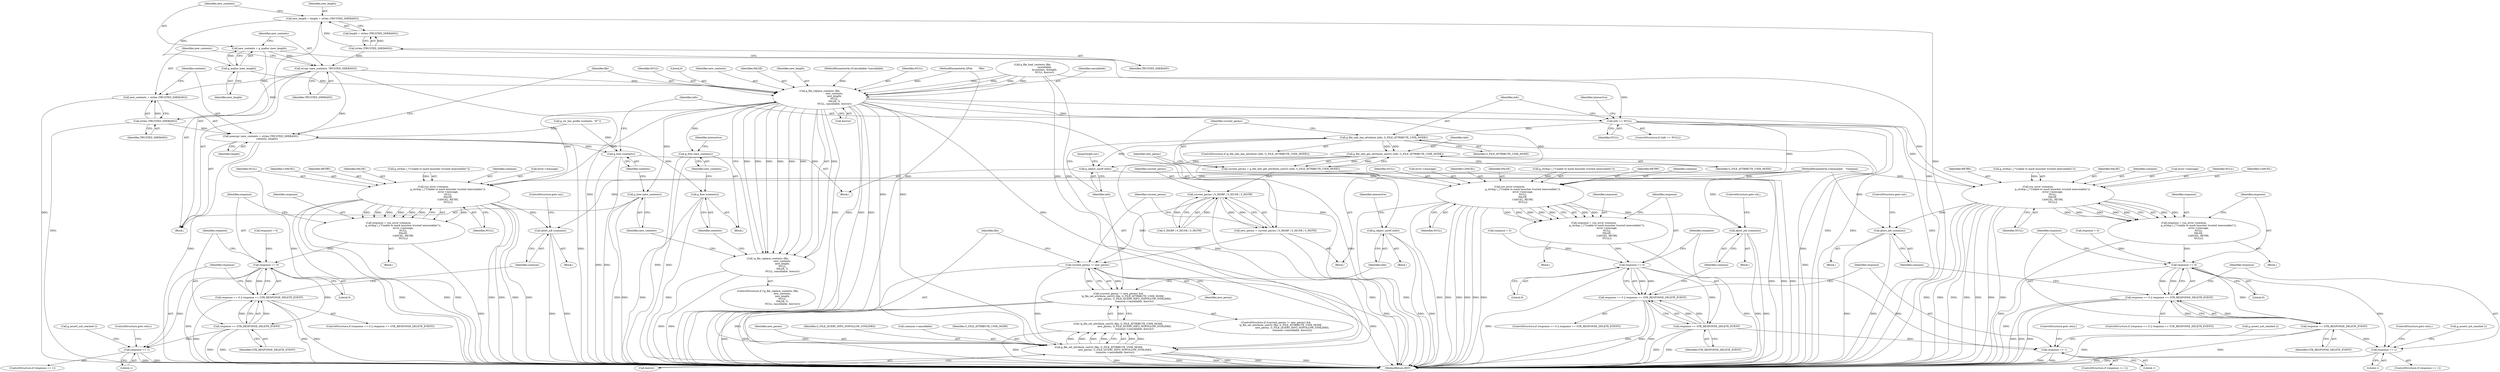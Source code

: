 digraph "0_nautilus_1630f53481f445ada0a455e9979236d31a8d3bb0_1@API" {
"1000189" [label="(Call,new_contents = g_malloc (new_length))"];
"1000191" [label="(Call,g_malloc (new_length))"];
"1000183" [label="(Call,new_length = length + strlen (TRUSTED_SHEBANG))"];
"1000187" [label="(Call,strlen (TRUSTED_SHEBANG))"];
"1000193" [label="(Call,strcpy (new_contents, TRUSTED_SHEBANG))"];
"1000196" [label="(Call,memcpy (new_contents + strlen (TRUSTED_SHEBANG),\n                contents, length))"];
"1000217" [label="(Call,g_free (contents))"];
"1000268" [label="(Call,g_free (contents))"];
"1000197" [label="(Call,new_contents + strlen (TRUSTED_SHEBANG))"];
"1000199" [label="(Call,strlen (TRUSTED_SHEBANG))"];
"1000205" [label="(Call,g_file_replace_contents (file,\n                                      new_contents,\n                                      new_length,\n                                      NULL,\n                                      FALSE, 0,\n                                      NULL, cancellable, &error))"];
"1000204" [label="(Call,!g_file_replace_contents (file,\n                                      new_contents,\n                                      new_length,\n                                      NULL,\n                                      FALSE, 0,\n                                      NULL, cancellable, &error))"];
"1000219" [label="(Call,g_free (new_contents))"];
"1000226" [label="(Call,run_error (common,\n                                      g_strdup (_(\"Unable to mark launcher trusted (executable)\")),\n                                      error->message,\n                                      NULL,\n                                      FALSE,\n                                      CANCEL, RETRY,\n                                      NULL))"];
"1000224" [label="(Call,response = run_error (common,\n                                      g_strdup (_(\"Unable to mark launcher trusted (executable)\")),\n                                      error->message,\n                                      NULL,\n                                      FALSE,\n                                      CANCEL, RETRY,\n                                      NULL))"];
"1000246" [label="(Call,response == 0)"];
"1000245" [label="(Call,response == 0 || response == GTK_RESPONSE_DELETE_EVENT)"];
"1000249" [label="(Call,response == GTK_RESPONSE_DELETE_EVENT)"];
"1000257" [label="(Call,response == 1)"];
"1000253" [label="(Call,abort_job (common))"];
"1000266" [label="(Call,g_free (new_contents))"];
"1000271" [label="(Call,info == NULL)"];
"1000280" [label="(Call,run_error (common,\n                                  g_strdup (_(\"Unable to mark launcher trusted (executable)\")),\n                                  error->message,\n                                  NULL,\n                                  FALSE,\n                                  CANCEL, RETRY,\n                                  NULL))"];
"1000278" [label="(Call,response = run_error (common,\n                                  g_strdup (_(\"Unable to mark launcher trusted (executable)\")),\n                                  error->message,\n                                  NULL,\n                                  FALSE,\n                                  CANCEL, RETRY,\n                                  NULL))"];
"1000300" [label="(Call,response == 0)"];
"1000299" [label="(Call,response == 0 || response == GTK_RESPONSE_DELETE_EVENT)"];
"1000303" [label="(Call,response == GTK_RESPONSE_DELETE_EVENT)"];
"1000311" [label="(Call,response == 1)"];
"1000307" [label="(Call,abort_job (common))"];
"1000321" [label="(Call,g_file_info_has_attribute (info, G_FILE_ATTRIBUTE_UNIX_MODE))"];
"1000327" [label="(Call,g_file_info_get_attribute_uint32 (info, G_FILE_ATTRIBUTE_UNIX_MODE))"];
"1000325" [label="(Call,current_perms = g_file_info_get_attribute_uint32 (info, G_FILE_ATTRIBUTE_UNIX_MODE))"];
"1000332" [label="(Call,current_perms | S_IXGRP | S_IXUSR | S_IXOTH)"];
"1000330" [label="(Call,new_perms = current_perms | S_IXGRP | S_IXUSR | S_IXOTH)"];
"1000341" [label="(Call,current_perms != new_perms)"];
"1000340" [label="(Call,(current_perms != new_perms) &&\n            !g_file_set_attribute_uint32 (file, G_FILE_ATTRIBUTE_UNIX_MODE,\n                                          new_perms, G_FILE_QUERY_INFO_NOFOLLOW_SYMLINKS,\n                                          common->cancellable, &error))"];
"1000345" [label="(Call,g_file_set_attribute_uint32 (file, G_FILE_ATTRIBUTE_UNIX_MODE,\n                                          new_perms, G_FILE_QUERY_INFO_NOFOLLOW_SYMLINKS,\n                                          common->cancellable, &error))"];
"1000344" [label="(Call,!g_file_set_attribute_uint32 (file, G_FILE_ATTRIBUTE_UNIX_MODE,\n                                          new_perms, G_FILE_QUERY_INFO_NOFOLLOW_SYMLINKS,\n                                          common->cancellable, &error))"];
"1000356" [label="(Call,g_object_unref (info))"];
"1000403" [label="(Call,g_object_unref (info))"];
"1000363" [label="(Call,run_error (common,\n                                      g_strdup (_(\"Unable to mark launcher trusted (executable)\")),\n                                      error->message,\n                                      NULL,\n                                      FALSE,\n                                      CANCEL, RETRY,\n                                      NULL))"];
"1000361" [label="(Call,response = run_error (common,\n                                      g_strdup (_(\"Unable to mark launcher trusted (executable)\")),\n                                      error->message,\n                                      NULL,\n                                      FALSE,\n                                      CANCEL, RETRY,\n                                      NULL))"];
"1000383" [label="(Call,response == 0)"];
"1000382" [label="(Call,response == 0 || response == GTK_RESPONSE_DELETE_EVENT)"];
"1000386" [label="(Call,response == GTK_RESPONSE_DELETE_EVENT)"];
"1000394" [label="(Call,response == 1)"];
"1000390" [label="(Call,abort_job (common))"];
"1000183" [label="(Call,new_length = length + strlen (TRUSTED_SHEBANG))"];
"1000179" [label="(Call,g_str_has_prefix (contents, \"#!\"))"];
"1000213" [label="(Identifier,cancellable)"];
"1000223" [label="(Block,)"];
"1000307" [label="(Call,abort_job (common))"];
"1000383" [label="(Call,response == 0)"];
"1000191" [label="(Call,g_malloc (new_length))"];
"1000343" [label="(Identifier,new_perms)"];
"1000101" [label="(MethodParameterIn,CommonJob    *common)"];
"1000340" [label="(Call,(current_perms != new_perms) &&\n            !g_file_set_attribute_uint32 (file, G_FILE_ATTRIBUTE_UNIX_MODE,\n                                          new_perms, G_FILE_QUERY_INFO_NOFOLLOW_SYMLINKS,\n                                          common->cancellable, &error))"];
"1000302" [label="(Literal,0)"];
"1000272" [label="(Identifier,info)"];
"1000220" [label="(Identifier,new_contents)"];
"1000311" [label="(Call,response == 1)"];
"1000324" [label="(Block,)"];
"1000318" [label="(Call,g_assert_not_reached ())"];
"1000404" [label="(Identifier,info)"];
"1000378" [label="(Call,response = 0)"];
"1000206" [label="(Identifier,file)"];
"1000187" [label="(Call,strlen (TRUSTED_SHEBANG))"];
"1000345" [label="(Call,g_file_set_attribute_uint32 (file, G_FILE_ATTRIBUTE_UNIX_MODE,\n                                          new_perms, G_FILE_QUERY_INFO_NOFOLLOW_SYMLINKS,\n                                          common->cancellable, &error))"];
"1000244" [label="(ControlStructure,if (response == 0 || response == GTK_RESPONSE_DELETE_EVENT))"];
"1000196" [label="(Call,memcpy (new_contents + strlen (TRUSTED_SHEBANG),\n                contents, length))"];
"1000319" [label="(ControlStructure,goto out;)"];
"1000212" [label="(Identifier,NULL)"];
"1000185" [label="(Call,length + strlen (TRUSTED_SHEBANG))"];
"1000330" [label="(Call,new_perms = current_perms | S_IXGRP | S_IXUSR | S_IXOTH)"];
"1000304" [label="(Identifier,response)"];
"1000334" [label="(Call,S_IXGRP | S_IXUSR | S_IXOTH)"];
"1000371" [label="(Identifier,NULL)"];
"1000406" [label="(MethodReturn,RET)"];
"1000211" [label="(Literal,0)"];
"1000348" [label="(Identifier,new_perms)"];
"1000373" [label="(Identifier,CANCEL)"];
"1000273" [label="(Identifier,NULL)"];
"1000268" [label="(Call,g_free (contents))"];
"1000193" [label="(Call,strcpy (new_contents, TRUSTED_SHEBANG))"];
"1000199" [label="(Call,strlen (TRUSTED_SHEBANG))"];
"1000207" [label="(Identifier,new_contents)"];
"1000281" [label="(Identifier,common)"];
"1000280" [label="(Call,run_error (common,\n                                  g_strdup (_(\"Unable to mark launcher trusted (executable)\")),\n                                  error->message,\n                                  NULL,\n                                  FALSE,\n                                  CANCEL, RETRY,\n                                  NULL))"];
"1000288" [label="(Identifier,NULL)"];
"1000306" [label="(Block,)"];
"1000323" [label="(Identifier,G_FILE_ATTRIBUTE_UNIX_MODE)"];
"1000395" [label="(Identifier,response)"];
"1000393" [label="(ControlStructure,if (response == 1))"];
"1000226" [label="(Call,run_error (common,\n                                      g_strdup (_(\"Unable to mark launcher trusted (executable)\")),\n                                      error->message,\n                                      NULL,\n                                      FALSE,\n                                      CANCEL, RETRY,\n                                      NULL))"];
"1000391" [label="(Identifier,common)"];
"1000276" [label="(Identifier,interactive)"];
"1000285" [label="(Call,error->message)"];
"1000298" [label="(ControlStructure,if (response == 0 || response == GTK_RESPONSE_DELETE_EVENT))"];
"1000210" [label="(Identifier,FALSE)"];
"1000357" [label="(Identifier,info)"];
"1000194" [label="(Identifier,new_contents)"];
"1000325" [label="(Call,current_perms = g_file_info_get_attribute_uint32 (info, G_FILE_ATTRIBUTE_UNIX_MODE))"];
"1000320" [label="(ControlStructure,if (g_file_info_has_attribute (info, G_FILE_ATTRIBUTE_UNIX_MODE)))"];
"1000190" [label="(Identifier,new_contents)"];
"1000231" [label="(Call,error->message)"];
"1000322" [label="(Identifier,info)"];
"1000217" [label="(Call,g_free (contents))"];
"1000247" [label="(Identifier,response)"];
"1000259" [label="(Literal,1)"];
"1000339" [label="(ControlStructure,if ((current_perms != new_perms) &&\n            !g_file_set_attribute_uint32 (file, G_FILE_ATTRIBUTE_UNIX_MODE,\n                                          new_perms, G_FILE_QUERY_INFO_NOFOLLOW_SYMLINKS,\n                                          common->cancellable, &error)))"];
"1000402" [label="(ControlStructure,goto out;)"];
"1000234" [label="(Identifier,NULL)"];
"1000250" [label="(Identifier,response)"];
"1000342" [label="(Identifier,current_perms)"];
"1000271" [label="(Call,info == NULL)"];
"1000299" [label="(Call,response == 0 || response == GTK_RESPONSE_DELETE_EVENT)"];
"1000265" [label="(ControlStructure,goto out;)"];
"1000394" [label="(Call,response == 1)"];
"1000192" [label="(Identifier,new_length)"];
"1000202" [label="(Identifier,length)"];
"1000305" [label="(Identifier,GTK_RESPONSE_DELETE_EVENT)"];
"1000403" [label="(Call,g_object_unref (info))"];
"1000381" [label="(ControlStructure,if (response == 0 || response == GTK_RESPONSE_DELETE_EVENT))"];
"1000225" [label="(Identifier,response)"];
"1000382" [label="(Call,response == 0 || response == GTK_RESPONSE_DELETE_EVENT)"];
"1000398" [label="(ControlStructure,goto retry;)"];
"1000292" [label="(Identifier,NULL)"];
"1000396" [label="(Literal,1)"];
"1000248" [label="(Literal,0)"];
"1000349" [label="(Identifier,G_FILE_QUERY_INFO_NOFOLLOW_SYMLINKS)"];
"1000241" [label="(Call,response = 0)"];
"1000350" [label="(Call,common->cancellable)"];
"1000236" [label="(Identifier,CANCEL)"];
"1000295" [label="(Call,response = 0)"];
"1000344" [label="(Call,!g_file_set_attribute_uint32 (file, G_FILE_ATTRIBUTE_UNIX_MODE,\n                                          new_perms, G_FILE_QUERY_INFO_NOFOLLOW_SYMLINKS,\n                                          common->cancellable, &error))"];
"1000208" [label="(Identifier,new_length)"];
"1000270" [label="(ControlStructure,if (info == NULL))"];
"1000266" [label="(Call,g_free (new_contents))"];
"1000353" [label="(Call,&error)"];
"1000267" [label="(Identifier,new_contents)"];
"1000261" [label="(ControlStructure,goto retry;)"];
"1000356" [label="(Call,g_object_unref (info))"];
"1000346" [label="(Identifier,file)"];
"1000269" [label="(Identifier,contents)"];
"1000362" [label="(Identifier,response)"];
"1000103" [label="(MethodParameterIn,GFile        *file)"];
"1000237" [label="(Identifier,RETRY)"];
"1000102" [label="(MethodParameterIn,GCancellable *cancellable)"];
"1000189" [label="(Call,new_contents = g_malloc (new_length))"];
"1000308" [label="(Identifier,common)"];
"1000374" [label="(Identifier,RETRY)"];
"1000201" [label="(Identifier,contents)"];
"1000257" [label="(Call,response == 1)"];
"1000303" [label="(Call,response == GTK_RESPONSE_DELETE_EVENT)"];
"1000333" [label="(Identifier,current_perms)"];
"1000327" [label="(Call,g_file_info_get_attribute_uint32 (info, G_FILE_ATTRIBUTE_UNIX_MODE))"];
"1000209" [label="(Identifier,NULL)"];
"1000359" [label="(Identifier,interactive)"];
"1000390" [label="(Call,abort_job (common))"];
"1000105" [label="(Block,)"];
"1000347" [label="(Identifier,G_FILE_ATTRIBUTE_UNIX_MODE)"];
"1000363" [label="(Call,run_error (common,\n                                      g_strdup (_(\"Unable to mark launcher trusted (executable)\")),\n                                      error->message,\n                                      NULL,\n                                      FALSE,\n                                      CANCEL, RETRY,\n                                      NULL))"];
"1000246" [label="(Call,response == 0)"];
"1000365" [label="(Call,g_strdup (_(\"Unable to mark launcher trusted (executable)\")))"];
"1000372" [label="(Identifier,FALSE)"];
"1000388" [label="(Identifier,GTK_RESPONSE_DELETE_EVENT)"];
"1000253" [label="(Call,abort_job (common))"];
"1000238" [label="(Identifier,NULL)"];
"1000290" [label="(Identifier,CANCEL)"];
"1000277" [label="(Block,)"];
"1000264" [label="(Call,g_assert_not_reached ())"];
"1000205" [label="(Call,g_file_replace_contents (file,\n                                      new_contents,\n                                      new_length,\n                                      NULL,\n                                      FALSE, 0,\n                                      NULL, cancellable, &error))"];
"1000254" [label="(Identifier,common)"];
"1000360" [label="(Block,)"];
"1000204" [label="(Call,!g_file_replace_contents (file,\n                                      new_contents,\n                                      new_length,\n                                      NULL,\n                                      FALSE, 0,\n                                      NULL, cancellable, &error))"];
"1000361" [label="(Call,response = run_error (common,\n                                      g_strdup (_(\"Unable to mark launcher trusted (executable)\")),\n                                      error->message,\n                                      NULL,\n                                      FALSE,\n                                      CANCEL, RETRY,\n                                      NULL))"];
"1000249" [label="(Call,response == GTK_RESPONSE_DELETE_EVENT)"];
"1000235" [label="(Identifier,FALSE)"];
"1000401" [label="(Call,g_assert_not_reached ())"];
"1000289" [label="(Identifier,FALSE)"];
"1000389" [label="(Block,)"];
"1000315" [label="(ControlStructure,goto retry;)"];
"1000310" [label="(ControlStructure,if (response == 1))"];
"1000256" [label="(ControlStructure,if (response == 1))"];
"1000301" [label="(Identifier,response)"];
"1000219" [label="(Call,g_free (new_contents))"];
"1000203" [label="(ControlStructure,if (!g_file_replace_contents (file,\n                                      new_contents,\n                                      new_length,\n                                      NULL,\n                                      FALSE, 0,\n                                      NULL, cancellable, &error)))"];
"1000332" [label="(Call,current_perms | S_IXGRP | S_IXUSR | S_IXOTH)"];
"1000375" [label="(Identifier,NULL)"];
"1000251" [label="(Identifier,GTK_RESPONSE_DELETE_EVENT)"];
"1000214" [label="(Call,&error)"];
"1000198" [label="(Identifier,new_contents)"];
"1000313" [label="(Literal,1)"];
"1000364" [label="(Identifier,common)"];
"1000326" [label="(Identifier,current_perms)"];
"1000224" [label="(Call,response = run_error (common,\n                                      g_strdup (_(\"Unable to mark launcher trusted (executable)\")),\n                                      error->message,\n                                      NULL,\n                                      FALSE,\n                                      CANCEL, RETRY,\n                                      NULL))"];
"1000368" [label="(Call,error->message)"];
"1000321" [label="(Call,g_file_info_has_attribute (info, G_FILE_ATTRIBUTE_UNIX_MODE))"];
"1000121" [label="(Call,g_file_load_contents (file,\n                               cancellable,\n                               &contents, &length,\n                               NULL, &error))"];
"1000195" [label="(Identifier,TRUSTED_SHEBANG)"];
"1000386" [label="(Call,response == GTK_RESPONSE_DELETE_EVENT)"];
"1000279" [label="(Identifier,response)"];
"1000385" [label="(Literal,0)"];
"1000329" [label="(Identifier,G_FILE_ATTRIBUTE_UNIX_MODE)"];
"1000188" [label="(Identifier,TRUSTED_SHEBANG)"];
"1000405" [label="(JumpTarget,out:)"];
"1000384" [label="(Identifier,response)"];
"1000222" [label="(Identifier,interactive)"];
"1000200" [label="(Identifier,TRUSTED_SHEBANG)"];
"1000278" [label="(Call,response = run_error (common,\n                                  g_strdup (_(\"Unable to mark launcher trusted (executable)\")),\n                                  error->message,\n                                  NULL,\n                                  FALSE,\n                                  CANCEL, RETRY,\n                                  NULL))"];
"1000328" [label="(Identifier,info)"];
"1000355" [label="(Block,)"];
"1000218" [label="(Identifier,contents)"];
"1000282" [label="(Call,g_strdup (_(\"Unable to mark launcher trusted (executable)\")))"];
"1000341" [label="(Call,current_perms != new_perms)"];
"1000228" [label="(Call,g_strdup (_(\"Unable to mark launcher trusted (executable)\")))"];
"1000258" [label="(Identifier,response)"];
"1000331" [label="(Identifier,new_perms)"];
"1000252" [label="(Block,)"];
"1000291" [label="(Identifier,RETRY)"];
"1000387" [label="(Identifier,response)"];
"1000245" [label="(Call,response == 0 || response == GTK_RESPONSE_DELETE_EVENT)"];
"1000312" [label="(Identifier,response)"];
"1000300" [label="(Call,response == 0)"];
"1000197" [label="(Call,new_contents + strlen (TRUSTED_SHEBANG))"];
"1000182" [label="(Block,)"];
"1000227" [label="(Identifier,common)"];
"1000216" [label="(Block,)"];
"1000184" [label="(Identifier,new_length)"];
"1000189" -> "1000182"  [label="AST: "];
"1000189" -> "1000191"  [label="CFG: "];
"1000190" -> "1000189"  [label="AST: "];
"1000191" -> "1000189"  [label="AST: "];
"1000194" -> "1000189"  [label="CFG: "];
"1000189" -> "1000406"  [label="DDG: "];
"1000191" -> "1000189"  [label="DDG: "];
"1000189" -> "1000193"  [label="DDG: "];
"1000191" -> "1000192"  [label="CFG: "];
"1000192" -> "1000191"  [label="AST: "];
"1000183" -> "1000191"  [label="DDG: "];
"1000191" -> "1000205"  [label="DDG: "];
"1000183" -> "1000182"  [label="AST: "];
"1000183" -> "1000185"  [label="CFG: "];
"1000184" -> "1000183"  [label="AST: "];
"1000185" -> "1000183"  [label="AST: "];
"1000190" -> "1000183"  [label="CFG: "];
"1000183" -> "1000406"  [label="DDG: "];
"1000187" -> "1000183"  [label="DDG: "];
"1000187" -> "1000185"  [label="AST: "];
"1000187" -> "1000188"  [label="CFG: "];
"1000188" -> "1000187"  [label="AST: "];
"1000185" -> "1000187"  [label="CFG: "];
"1000187" -> "1000185"  [label="DDG: "];
"1000187" -> "1000193"  [label="DDG: "];
"1000193" -> "1000182"  [label="AST: "];
"1000193" -> "1000195"  [label="CFG: "];
"1000194" -> "1000193"  [label="AST: "];
"1000195" -> "1000193"  [label="AST: "];
"1000198" -> "1000193"  [label="CFG: "];
"1000193" -> "1000406"  [label="DDG: "];
"1000193" -> "1000196"  [label="DDG: "];
"1000193" -> "1000197"  [label="DDG: "];
"1000193" -> "1000199"  [label="DDG: "];
"1000193" -> "1000205"  [label="DDG: "];
"1000196" -> "1000182"  [label="AST: "];
"1000196" -> "1000202"  [label="CFG: "];
"1000197" -> "1000196"  [label="AST: "];
"1000201" -> "1000196"  [label="AST: "];
"1000202" -> "1000196"  [label="AST: "];
"1000206" -> "1000196"  [label="CFG: "];
"1000196" -> "1000406"  [label="DDG: "];
"1000196" -> "1000406"  [label="DDG: "];
"1000196" -> "1000406"  [label="DDG: "];
"1000199" -> "1000196"  [label="DDG: "];
"1000179" -> "1000196"  [label="DDG: "];
"1000196" -> "1000217"  [label="DDG: "];
"1000196" -> "1000268"  [label="DDG: "];
"1000217" -> "1000216"  [label="AST: "];
"1000217" -> "1000218"  [label="CFG: "];
"1000218" -> "1000217"  [label="AST: "];
"1000220" -> "1000217"  [label="CFG: "];
"1000217" -> "1000406"  [label="DDG: "];
"1000217" -> "1000406"  [label="DDG: "];
"1000268" -> "1000105"  [label="AST: "];
"1000268" -> "1000269"  [label="CFG: "];
"1000269" -> "1000268"  [label="AST: "];
"1000272" -> "1000268"  [label="CFG: "];
"1000268" -> "1000406"  [label="DDG: "];
"1000268" -> "1000406"  [label="DDG: "];
"1000179" -> "1000268"  [label="DDG: "];
"1000197" -> "1000199"  [label="CFG: "];
"1000198" -> "1000197"  [label="AST: "];
"1000199" -> "1000197"  [label="AST: "];
"1000201" -> "1000197"  [label="CFG: "];
"1000197" -> "1000406"  [label="DDG: "];
"1000199" -> "1000197"  [label="DDG: "];
"1000199" -> "1000200"  [label="CFG: "];
"1000200" -> "1000199"  [label="AST: "];
"1000199" -> "1000406"  [label="DDG: "];
"1000205" -> "1000204"  [label="AST: "];
"1000205" -> "1000214"  [label="CFG: "];
"1000206" -> "1000205"  [label="AST: "];
"1000207" -> "1000205"  [label="AST: "];
"1000208" -> "1000205"  [label="AST: "];
"1000209" -> "1000205"  [label="AST: "];
"1000210" -> "1000205"  [label="AST: "];
"1000211" -> "1000205"  [label="AST: "];
"1000212" -> "1000205"  [label="AST: "];
"1000213" -> "1000205"  [label="AST: "];
"1000214" -> "1000205"  [label="AST: "];
"1000204" -> "1000205"  [label="CFG: "];
"1000205" -> "1000406"  [label="DDG: "];
"1000205" -> "1000406"  [label="DDG: "];
"1000205" -> "1000406"  [label="DDG: "];
"1000205" -> "1000406"  [label="DDG: "];
"1000205" -> "1000406"  [label="DDG: "];
"1000205" -> "1000406"  [label="DDG: "];
"1000205" -> "1000204"  [label="DDG: "];
"1000205" -> "1000204"  [label="DDG: "];
"1000205" -> "1000204"  [label="DDG: "];
"1000205" -> "1000204"  [label="DDG: "];
"1000205" -> "1000204"  [label="DDG: "];
"1000205" -> "1000204"  [label="DDG: "];
"1000205" -> "1000204"  [label="DDG: "];
"1000205" -> "1000204"  [label="DDG: "];
"1000121" -> "1000205"  [label="DDG: "];
"1000121" -> "1000205"  [label="DDG: "];
"1000121" -> "1000205"  [label="DDG: "];
"1000121" -> "1000205"  [label="DDG: "];
"1000103" -> "1000205"  [label="DDG: "];
"1000102" -> "1000205"  [label="DDG: "];
"1000205" -> "1000219"  [label="DDG: "];
"1000205" -> "1000226"  [label="DDG: "];
"1000205" -> "1000226"  [label="DDG: "];
"1000205" -> "1000266"  [label="DDG: "];
"1000205" -> "1000271"  [label="DDG: "];
"1000205" -> "1000280"  [label="DDG: "];
"1000205" -> "1000345"  [label="DDG: "];
"1000205" -> "1000345"  [label="DDG: "];
"1000205" -> "1000363"  [label="DDG: "];
"1000204" -> "1000203"  [label="AST: "];
"1000218" -> "1000204"  [label="CFG: "];
"1000267" -> "1000204"  [label="CFG: "];
"1000204" -> "1000406"  [label="DDG: "];
"1000204" -> "1000406"  [label="DDG: "];
"1000219" -> "1000216"  [label="AST: "];
"1000219" -> "1000220"  [label="CFG: "];
"1000220" -> "1000219"  [label="AST: "];
"1000222" -> "1000219"  [label="CFG: "];
"1000219" -> "1000406"  [label="DDG: "];
"1000219" -> "1000406"  [label="DDG: "];
"1000226" -> "1000224"  [label="AST: "];
"1000226" -> "1000238"  [label="CFG: "];
"1000227" -> "1000226"  [label="AST: "];
"1000228" -> "1000226"  [label="AST: "];
"1000231" -> "1000226"  [label="AST: "];
"1000234" -> "1000226"  [label="AST: "];
"1000235" -> "1000226"  [label="AST: "];
"1000236" -> "1000226"  [label="AST: "];
"1000237" -> "1000226"  [label="AST: "];
"1000238" -> "1000226"  [label="AST: "];
"1000224" -> "1000226"  [label="CFG: "];
"1000226" -> "1000406"  [label="DDG: "];
"1000226" -> "1000406"  [label="DDG: "];
"1000226" -> "1000406"  [label="DDG: "];
"1000226" -> "1000406"  [label="DDG: "];
"1000226" -> "1000406"  [label="DDG: "];
"1000226" -> "1000406"  [label="DDG: "];
"1000226" -> "1000406"  [label="DDG: "];
"1000226" -> "1000224"  [label="DDG: "];
"1000226" -> "1000224"  [label="DDG: "];
"1000226" -> "1000224"  [label="DDG: "];
"1000226" -> "1000224"  [label="DDG: "];
"1000226" -> "1000224"  [label="DDG: "];
"1000226" -> "1000224"  [label="DDG: "];
"1000226" -> "1000224"  [label="DDG: "];
"1000101" -> "1000226"  [label="DDG: "];
"1000228" -> "1000226"  [label="DDG: "];
"1000226" -> "1000253"  [label="DDG: "];
"1000224" -> "1000223"  [label="AST: "];
"1000225" -> "1000224"  [label="AST: "];
"1000247" -> "1000224"  [label="CFG: "];
"1000224" -> "1000406"  [label="DDG: "];
"1000224" -> "1000246"  [label="DDG: "];
"1000246" -> "1000245"  [label="AST: "];
"1000246" -> "1000248"  [label="CFG: "];
"1000247" -> "1000246"  [label="AST: "];
"1000248" -> "1000246"  [label="AST: "];
"1000250" -> "1000246"  [label="CFG: "];
"1000245" -> "1000246"  [label="CFG: "];
"1000246" -> "1000406"  [label="DDG: "];
"1000246" -> "1000245"  [label="DDG: "];
"1000246" -> "1000245"  [label="DDG: "];
"1000241" -> "1000246"  [label="DDG: "];
"1000246" -> "1000249"  [label="DDG: "];
"1000246" -> "1000257"  [label="DDG: "];
"1000245" -> "1000244"  [label="AST: "];
"1000245" -> "1000249"  [label="CFG: "];
"1000249" -> "1000245"  [label="AST: "];
"1000254" -> "1000245"  [label="CFG: "];
"1000258" -> "1000245"  [label="CFG: "];
"1000245" -> "1000406"  [label="DDG: "];
"1000245" -> "1000406"  [label="DDG: "];
"1000245" -> "1000406"  [label="DDG: "];
"1000249" -> "1000245"  [label="DDG: "];
"1000249" -> "1000245"  [label="DDG: "];
"1000249" -> "1000251"  [label="CFG: "];
"1000250" -> "1000249"  [label="AST: "];
"1000251" -> "1000249"  [label="AST: "];
"1000249" -> "1000406"  [label="DDG: "];
"1000249" -> "1000406"  [label="DDG: "];
"1000249" -> "1000257"  [label="DDG: "];
"1000257" -> "1000256"  [label="AST: "];
"1000257" -> "1000259"  [label="CFG: "];
"1000258" -> "1000257"  [label="AST: "];
"1000259" -> "1000257"  [label="AST: "];
"1000261" -> "1000257"  [label="CFG: "];
"1000264" -> "1000257"  [label="CFG: "];
"1000257" -> "1000406"  [label="DDG: "];
"1000257" -> "1000406"  [label="DDG: "];
"1000253" -> "1000252"  [label="AST: "];
"1000253" -> "1000254"  [label="CFG: "];
"1000254" -> "1000253"  [label="AST: "];
"1000265" -> "1000253"  [label="CFG: "];
"1000253" -> "1000406"  [label="DDG: "];
"1000253" -> "1000406"  [label="DDG: "];
"1000101" -> "1000253"  [label="DDG: "];
"1000266" -> "1000182"  [label="AST: "];
"1000266" -> "1000267"  [label="CFG: "];
"1000267" -> "1000266"  [label="AST: "];
"1000269" -> "1000266"  [label="CFG: "];
"1000266" -> "1000406"  [label="DDG: "];
"1000266" -> "1000406"  [label="DDG: "];
"1000271" -> "1000270"  [label="AST: "];
"1000271" -> "1000273"  [label="CFG: "];
"1000272" -> "1000271"  [label="AST: "];
"1000273" -> "1000271"  [label="AST: "];
"1000276" -> "1000271"  [label="CFG: "];
"1000322" -> "1000271"  [label="CFG: "];
"1000271" -> "1000406"  [label="DDG: "];
"1000271" -> "1000406"  [label="DDG: "];
"1000271" -> "1000406"  [label="DDG: "];
"1000121" -> "1000271"  [label="DDG: "];
"1000271" -> "1000280"  [label="DDG: "];
"1000271" -> "1000321"  [label="DDG: "];
"1000271" -> "1000363"  [label="DDG: "];
"1000280" -> "1000278"  [label="AST: "];
"1000280" -> "1000292"  [label="CFG: "];
"1000281" -> "1000280"  [label="AST: "];
"1000282" -> "1000280"  [label="AST: "];
"1000285" -> "1000280"  [label="AST: "];
"1000288" -> "1000280"  [label="AST: "];
"1000289" -> "1000280"  [label="AST: "];
"1000290" -> "1000280"  [label="AST: "];
"1000291" -> "1000280"  [label="AST: "];
"1000292" -> "1000280"  [label="AST: "];
"1000278" -> "1000280"  [label="CFG: "];
"1000280" -> "1000406"  [label="DDG: "];
"1000280" -> "1000406"  [label="DDG: "];
"1000280" -> "1000406"  [label="DDG: "];
"1000280" -> "1000406"  [label="DDG: "];
"1000280" -> "1000406"  [label="DDG: "];
"1000280" -> "1000406"  [label="DDG: "];
"1000280" -> "1000406"  [label="DDG: "];
"1000280" -> "1000278"  [label="DDG: "];
"1000280" -> "1000278"  [label="DDG: "];
"1000280" -> "1000278"  [label="DDG: "];
"1000280" -> "1000278"  [label="DDG: "];
"1000280" -> "1000278"  [label="DDG: "];
"1000280" -> "1000278"  [label="DDG: "];
"1000280" -> "1000278"  [label="DDG: "];
"1000101" -> "1000280"  [label="DDG: "];
"1000282" -> "1000280"  [label="DDG: "];
"1000280" -> "1000307"  [label="DDG: "];
"1000278" -> "1000277"  [label="AST: "];
"1000279" -> "1000278"  [label="AST: "];
"1000301" -> "1000278"  [label="CFG: "];
"1000278" -> "1000406"  [label="DDG: "];
"1000278" -> "1000300"  [label="DDG: "];
"1000300" -> "1000299"  [label="AST: "];
"1000300" -> "1000302"  [label="CFG: "];
"1000301" -> "1000300"  [label="AST: "];
"1000302" -> "1000300"  [label="AST: "];
"1000304" -> "1000300"  [label="CFG: "];
"1000299" -> "1000300"  [label="CFG: "];
"1000300" -> "1000406"  [label="DDG: "];
"1000300" -> "1000299"  [label="DDG: "];
"1000300" -> "1000299"  [label="DDG: "];
"1000295" -> "1000300"  [label="DDG: "];
"1000300" -> "1000303"  [label="DDG: "];
"1000300" -> "1000311"  [label="DDG: "];
"1000299" -> "1000298"  [label="AST: "];
"1000299" -> "1000303"  [label="CFG: "];
"1000303" -> "1000299"  [label="AST: "];
"1000308" -> "1000299"  [label="CFG: "];
"1000312" -> "1000299"  [label="CFG: "];
"1000299" -> "1000406"  [label="DDG: "];
"1000299" -> "1000406"  [label="DDG: "];
"1000299" -> "1000406"  [label="DDG: "];
"1000303" -> "1000299"  [label="DDG: "];
"1000303" -> "1000299"  [label="DDG: "];
"1000303" -> "1000305"  [label="CFG: "];
"1000304" -> "1000303"  [label="AST: "];
"1000305" -> "1000303"  [label="AST: "];
"1000303" -> "1000406"  [label="DDG: "];
"1000303" -> "1000406"  [label="DDG: "];
"1000303" -> "1000311"  [label="DDG: "];
"1000311" -> "1000310"  [label="AST: "];
"1000311" -> "1000313"  [label="CFG: "];
"1000312" -> "1000311"  [label="AST: "];
"1000313" -> "1000311"  [label="AST: "];
"1000315" -> "1000311"  [label="CFG: "];
"1000318" -> "1000311"  [label="CFG: "];
"1000311" -> "1000406"  [label="DDG: "];
"1000311" -> "1000406"  [label="DDG: "];
"1000307" -> "1000306"  [label="AST: "];
"1000307" -> "1000308"  [label="CFG: "];
"1000308" -> "1000307"  [label="AST: "];
"1000319" -> "1000307"  [label="CFG: "];
"1000307" -> "1000406"  [label="DDG: "];
"1000307" -> "1000406"  [label="DDG: "];
"1000101" -> "1000307"  [label="DDG: "];
"1000321" -> "1000320"  [label="AST: "];
"1000321" -> "1000323"  [label="CFG: "];
"1000322" -> "1000321"  [label="AST: "];
"1000323" -> "1000321"  [label="AST: "];
"1000326" -> "1000321"  [label="CFG: "];
"1000404" -> "1000321"  [label="CFG: "];
"1000321" -> "1000406"  [label="DDG: "];
"1000321" -> "1000406"  [label="DDG: "];
"1000321" -> "1000327"  [label="DDG: "];
"1000321" -> "1000327"  [label="DDG: "];
"1000321" -> "1000403"  [label="DDG: "];
"1000327" -> "1000325"  [label="AST: "];
"1000327" -> "1000329"  [label="CFG: "];
"1000328" -> "1000327"  [label="AST: "];
"1000329" -> "1000327"  [label="AST: "];
"1000325" -> "1000327"  [label="CFG: "];
"1000327" -> "1000406"  [label="DDG: "];
"1000327" -> "1000325"  [label="DDG: "];
"1000327" -> "1000325"  [label="DDG: "];
"1000327" -> "1000345"  [label="DDG: "];
"1000327" -> "1000356"  [label="DDG: "];
"1000327" -> "1000403"  [label="DDG: "];
"1000325" -> "1000324"  [label="AST: "];
"1000326" -> "1000325"  [label="AST: "];
"1000331" -> "1000325"  [label="CFG: "];
"1000325" -> "1000406"  [label="DDG: "];
"1000325" -> "1000332"  [label="DDG: "];
"1000332" -> "1000330"  [label="AST: "];
"1000332" -> "1000334"  [label="CFG: "];
"1000333" -> "1000332"  [label="AST: "];
"1000334" -> "1000332"  [label="AST: "];
"1000330" -> "1000332"  [label="CFG: "];
"1000332" -> "1000406"  [label="DDG: "];
"1000332" -> "1000330"  [label="DDG: "];
"1000332" -> "1000330"  [label="DDG: "];
"1000334" -> "1000332"  [label="DDG: "];
"1000334" -> "1000332"  [label="DDG: "];
"1000332" -> "1000341"  [label="DDG: "];
"1000330" -> "1000324"  [label="AST: "];
"1000331" -> "1000330"  [label="AST: "];
"1000342" -> "1000330"  [label="CFG: "];
"1000330" -> "1000406"  [label="DDG: "];
"1000330" -> "1000341"  [label="DDG: "];
"1000341" -> "1000340"  [label="AST: "];
"1000341" -> "1000343"  [label="CFG: "];
"1000342" -> "1000341"  [label="AST: "];
"1000343" -> "1000341"  [label="AST: "];
"1000346" -> "1000341"  [label="CFG: "];
"1000340" -> "1000341"  [label="CFG: "];
"1000341" -> "1000406"  [label="DDG: "];
"1000341" -> "1000406"  [label="DDG: "];
"1000341" -> "1000340"  [label="DDG: "];
"1000341" -> "1000340"  [label="DDG: "];
"1000341" -> "1000345"  [label="DDG: "];
"1000340" -> "1000339"  [label="AST: "];
"1000340" -> "1000344"  [label="CFG: "];
"1000344" -> "1000340"  [label="AST: "];
"1000357" -> "1000340"  [label="CFG: "];
"1000404" -> "1000340"  [label="CFG: "];
"1000340" -> "1000406"  [label="DDG: "];
"1000340" -> "1000406"  [label="DDG: "];
"1000340" -> "1000406"  [label="DDG: "];
"1000344" -> "1000340"  [label="DDG: "];
"1000345" -> "1000344"  [label="AST: "];
"1000345" -> "1000353"  [label="CFG: "];
"1000346" -> "1000345"  [label="AST: "];
"1000347" -> "1000345"  [label="AST: "];
"1000348" -> "1000345"  [label="AST: "];
"1000349" -> "1000345"  [label="AST: "];
"1000350" -> "1000345"  [label="AST: "];
"1000353" -> "1000345"  [label="AST: "];
"1000344" -> "1000345"  [label="CFG: "];
"1000345" -> "1000406"  [label="DDG: "];
"1000345" -> "1000406"  [label="DDG: "];
"1000345" -> "1000406"  [label="DDG: "];
"1000345" -> "1000406"  [label="DDG: "];
"1000345" -> "1000406"  [label="DDG: "];
"1000345" -> "1000406"  [label="DDG: "];
"1000345" -> "1000344"  [label="DDG: "];
"1000345" -> "1000344"  [label="DDG: "];
"1000345" -> "1000344"  [label="DDG: "];
"1000345" -> "1000344"  [label="DDG: "];
"1000345" -> "1000344"  [label="DDG: "];
"1000345" -> "1000344"  [label="DDG: "];
"1000121" -> "1000345"  [label="DDG: "];
"1000121" -> "1000345"  [label="DDG: "];
"1000103" -> "1000345"  [label="DDG: "];
"1000344" -> "1000406"  [label="DDG: "];
"1000356" -> "1000355"  [label="AST: "];
"1000356" -> "1000357"  [label="CFG: "];
"1000357" -> "1000356"  [label="AST: "];
"1000359" -> "1000356"  [label="CFG: "];
"1000356" -> "1000406"  [label="DDG: "];
"1000356" -> "1000406"  [label="DDG: "];
"1000403" -> "1000105"  [label="AST: "];
"1000403" -> "1000404"  [label="CFG: "];
"1000404" -> "1000403"  [label="AST: "];
"1000405" -> "1000403"  [label="CFG: "];
"1000403" -> "1000406"  [label="DDG: "];
"1000403" -> "1000406"  [label="DDG: "];
"1000363" -> "1000361"  [label="AST: "];
"1000363" -> "1000375"  [label="CFG: "];
"1000364" -> "1000363"  [label="AST: "];
"1000365" -> "1000363"  [label="AST: "];
"1000368" -> "1000363"  [label="AST: "];
"1000371" -> "1000363"  [label="AST: "];
"1000372" -> "1000363"  [label="AST: "];
"1000373" -> "1000363"  [label="AST: "];
"1000374" -> "1000363"  [label="AST: "];
"1000375" -> "1000363"  [label="AST: "];
"1000361" -> "1000363"  [label="CFG: "];
"1000363" -> "1000406"  [label="DDG: "];
"1000363" -> "1000406"  [label="DDG: "];
"1000363" -> "1000406"  [label="DDG: "];
"1000363" -> "1000406"  [label="DDG: "];
"1000363" -> "1000406"  [label="DDG: "];
"1000363" -> "1000406"  [label="DDG: "];
"1000363" -> "1000406"  [label="DDG: "];
"1000363" -> "1000361"  [label="DDG: "];
"1000363" -> "1000361"  [label="DDG: "];
"1000363" -> "1000361"  [label="DDG: "];
"1000363" -> "1000361"  [label="DDG: "];
"1000363" -> "1000361"  [label="DDG: "];
"1000363" -> "1000361"  [label="DDG: "];
"1000363" -> "1000361"  [label="DDG: "];
"1000101" -> "1000363"  [label="DDG: "];
"1000365" -> "1000363"  [label="DDG: "];
"1000363" -> "1000390"  [label="DDG: "];
"1000361" -> "1000360"  [label="AST: "];
"1000362" -> "1000361"  [label="AST: "];
"1000384" -> "1000361"  [label="CFG: "];
"1000361" -> "1000406"  [label="DDG: "];
"1000361" -> "1000383"  [label="DDG: "];
"1000383" -> "1000382"  [label="AST: "];
"1000383" -> "1000385"  [label="CFG: "];
"1000384" -> "1000383"  [label="AST: "];
"1000385" -> "1000383"  [label="AST: "];
"1000387" -> "1000383"  [label="CFG: "];
"1000382" -> "1000383"  [label="CFG: "];
"1000383" -> "1000406"  [label="DDG: "];
"1000383" -> "1000382"  [label="DDG: "];
"1000383" -> "1000382"  [label="DDG: "];
"1000378" -> "1000383"  [label="DDG: "];
"1000383" -> "1000386"  [label="DDG: "];
"1000383" -> "1000394"  [label="DDG: "];
"1000382" -> "1000381"  [label="AST: "];
"1000382" -> "1000386"  [label="CFG: "];
"1000386" -> "1000382"  [label="AST: "];
"1000391" -> "1000382"  [label="CFG: "];
"1000395" -> "1000382"  [label="CFG: "];
"1000382" -> "1000406"  [label="DDG: "];
"1000382" -> "1000406"  [label="DDG: "];
"1000382" -> "1000406"  [label="DDG: "];
"1000386" -> "1000382"  [label="DDG: "];
"1000386" -> "1000382"  [label="DDG: "];
"1000386" -> "1000388"  [label="CFG: "];
"1000387" -> "1000386"  [label="AST: "];
"1000388" -> "1000386"  [label="AST: "];
"1000386" -> "1000406"  [label="DDG: "];
"1000386" -> "1000406"  [label="DDG: "];
"1000386" -> "1000394"  [label="DDG: "];
"1000394" -> "1000393"  [label="AST: "];
"1000394" -> "1000396"  [label="CFG: "];
"1000395" -> "1000394"  [label="AST: "];
"1000396" -> "1000394"  [label="AST: "];
"1000398" -> "1000394"  [label="CFG: "];
"1000401" -> "1000394"  [label="CFG: "];
"1000394" -> "1000406"  [label="DDG: "];
"1000394" -> "1000406"  [label="DDG: "];
"1000390" -> "1000389"  [label="AST: "];
"1000390" -> "1000391"  [label="CFG: "];
"1000391" -> "1000390"  [label="AST: "];
"1000402" -> "1000390"  [label="CFG: "];
"1000390" -> "1000406"  [label="DDG: "];
"1000390" -> "1000406"  [label="DDG: "];
"1000101" -> "1000390"  [label="DDG: "];
}
